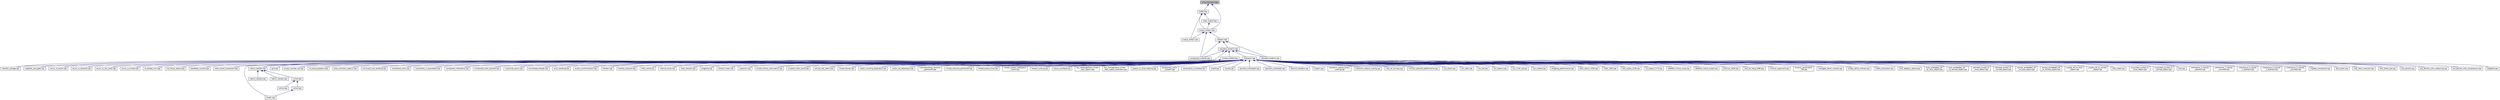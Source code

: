digraph "write_functions.hpp"
{
  edge [fontname="Helvetica",fontsize="10",labelfontname="Helvetica",labelfontsize="10"];
  node [fontname="Helvetica",fontsize="10",shape=record];
  Node83 [label="write_functions.hpp",height=0.2,width=0.4,color="black", fillcolor="grey75", style="filled", fontcolor="black"];
  Node83 -> Node84 [dir="back",color="midnightblue",fontsize="10",style="solid",fontname="Helvetica"];
  Node84 [label="buffer.hpp",height=0.2,width=0.4,color="black", fillcolor="white", style="filled",URL="$da/d1d/buffer_8hpp.html"];
  Node84 -> Node85 [dir="back",color="midnightblue",fontsize="10",style="solid",fontname="Helvetica"];
  Node85 [label="order_output.hpp",height=0.2,width=0.4,color="black", fillcolor="white", style="filled",URL="$da/d4f/order__output_8hpp.html"];
  Node85 -> Node86 [dir="back",color="midnightblue",fontsize="10",style="solid",fontname="Helvetica"];
  Node86 [label="output_stream.hpp",height=0.2,width=0.4,color="black", fillcolor="white", style="filled",URL="$d6/db5/output__stream_8hpp.html"];
  Node86 -> Node87 [dir="back",color="midnightblue",fontsize="10",style="solid",fontname="Helvetica"];
  Node87 [label="ostream.hpp",height=0.2,width=0.4,color="black", fillcolor="white", style="filled",URL="$d1/d38/ostream_8hpp.html"];
  Node87 -> Node88 [dir="back",color="midnightblue",fontsize="10",style="solid",fontname="Helvetica"];
  Node88 [label="standard_streams.hpp",height=0.2,width=0.4,color="black", fillcolor="white", style="filled",URL="$db/d16/standard__streams_8hpp.html"];
  Node88 -> Node89 [dir="back",color="midnightblue",fontsize="10",style="solid",fontname="Helvetica"];
  Node89 [label="iostreams.hpp",height=0.2,width=0.4,color="black", fillcolor="white", style="filled",URL="$de/d22/iostreams_8hpp.html"];
  Node89 -> Node90 [dir="back",color="midnightblue",fontsize="10",style="solid",fontname="Helvetica"];
  Node90 [label="allgather.cpp",height=0.2,width=0.4,color="black", fillcolor="white", style="filled",URL="$d7/d06/allgather_8cpp.html"];
  Node89 -> Node91 [dir="back",color="midnightblue",fontsize="10",style="solid",fontname="Helvetica"];
  Node91 [label="allgather_and_gate.cpp",height=0.2,width=0.4,color="black", fillcolor="white", style="filled",URL="$d1/d56/allgather__and__gate_8cpp.html"];
  Node89 -> Node92 [dir="back",color="midnightblue",fontsize="10",style="solid",fontname="Helvetica"];
  Node92 [label="async_io_action.cpp",height=0.2,width=0.4,color="black", fillcolor="white", style="filled",URL="$d3/df5/async__io__action_8cpp.html"];
  Node89 -> Node93 [dir="back",color="midnightblue",fontsize="10",style="solid",fontname="Helvetica"];
  Node93 [label="async_io_external.cpp",height=0.2,width=0.4,color="black", fillcolor="white", style="filled",URL="$da/d9a/async__io__external_8cpp.html"];
  Node89 -> Node94 [dir="back",color="midnightblue",fontsize="10",style="solid",fontname="Helvetica"];
  Node94 [label="async_io_low_level.cpp",height=0.2,width=0.4,color="black", fillcolor="white", style="filled",URL="$dc/d10/async__io__low__level_8cpp.html"];
  Node89 -> Node95 [dir="back",color="midnightblue",fontsize="10",style="solid",fontname="Helvetica"];
  Node95 [label="async_io_simple.cpp",height=0.2,width=0.4,color="black", fillcolor="white", style="filled",URL="$da/db7/async__io__simple_8cpp.html"];
  Node89 -> Node96 [dir="back",color="midnightblue",fontsize="10",style="solid",fontname="Helvetica"];
  Node96 [label="os_thread_num.cpp",height=0.2,width=0.4,color="black", fillcolor="white", style="filled",URL="$d2/dfb/os__thread__num_8cpp.html"];
  Node89 -> Node97 [dir="back",color="midnightblue",fontsize="10",style="solid",fontname="Helvetica"];
  Node97 [label="rnd_future_reduce.cpp",height=0.2,width=0.4,color="black", fillcolor="white", style="filled",URL="$d1/db5/rnd__future__reduce_8cpp.html"];
  Node89 -> Node98 [dir="back",color="midnightblue",fontsize="10",style="solid",fontname="Helvetica"];
  Node98 [label="heartbeat_console.cpp",height=0.2,width=0.4,color="black", fillcolor="white", style="filled",URL="$da/de8/heartbeat__console_8cpp.html"];
  Node89 -> Node99 [dir="back",color="midnightblue",fontsize="10",style="solid",fontname="Helvetica"];
  Node99 [label="hello_world_component.cpp",height=0.2,width=0.4,color="black", fillcolor="white", style="filled",URL="$d8/daa/hello__world__component_8cpp.html"];
  Node89 -> Node100 [dir="back",color="midnightblue",fontsize="10",style="solid",fontname="Helvetica"];
  Node100 [label="jacobi.cpp",height=0.2,width=0.4,color="black", fillcolor="white", style="filled",URL="$d2/d27/jacobi_8cpp.html"];
  Node89 -> Node101 [dir="back",color="midnightblue",fontsize="10",style="solid",fontname="Helvetica"];
  Node101 [label="stencil_iterator.hpp",height=0.2,width=0.4,color="black", fillcolor="white", style="filled",URL="$dc/d5c/server_2stencil__iterator_8hpp.html"];
  Node101 -> Node102 [dir="back",color="midnightblue",fontsize="10",style="solid",fontname="Helvetica"];
  Node102 [label="solver.hpp",height=0.2,width=0.4,color="black", fillcolor="white", style="filled",URL="$db/d9a/server_2solver_8hpp.html"];
  Node102 -> Node103 [dir="back",color="midnightblue",fontsize="10",style="solid",fontname="Helvetica"];
  Node103 [label="solver.hpp",height=0.2,width=0.4,color="black", fillcolor="white", style="filled",URL="$d2/d1c/solver_8hpp.html"];
  Node103 -> Node100 [dir="back",color="midnightblue",fontsize="10",style="solid",fontname="Helvetica"];
  Node102 -> Node104 [dir="back",color="midnightblue",fontsize="10",style="solid",fontname="Helvetica"];
  Node104 [label="solver.cpp",height=0.2,width=0.4,color="black", fillcolor="white", style="filled",URL="$d6/d94/solver_8cpp.html"];
  Node101 -> Node105 [dir="back",color="midnightblue",fontsize="10",style="solid",fontname="Helvetica"];
  Node105 [label="stencil_iterator.cpp",height=0.2,width=0.4,color="black", fillcolor="white", style="filled",URL="$d6/de1/server_2stencil__iterator_8cpp.html"];
  Node101 -> Node106 [dir="back",color="midnightblue",fontsize="10",style="solid",fontname="Helvetica"];
  Node106 [label="stencil_iterator.cpp",height=0.2,width=0.4,color="black", fillcolor="white", style="filled",URL="$d7/d71/stencil__iterator_8cpp.html"];
  Node89 -> Node107 [dir="back",color="midnightblue",fontsize="10",style="solid",fontname="Helvetica"];
  Node107 [label="grid.cpp",height=0.2,width=0.4,color="black", fillcolor="white", style="filled",URL="$d6/d1b/jacobi__component_2grid_8cpp.html"];
  Node89 -> Node108 [dir="back",color="midnightblue",fontsize="10",style="solid",fontname="Helvetica"];
  Node108 [label="access_counter_set.cpp",height=0.2,width=0.4,color="black", fillcolor="white", style="filled",URL="$dc/d52/access__counter__set_8cpp.html"];
  Node89 -> Node109 [dir="back",color="midnightblue",fontsize="10",style="solid",fontname="Helvetica"];
  Node109 [label="1d_wave_equation.cpp",height=0.2,width=0.4,color="black", fillcolor="white", style="filled",URL="$da/dab/1d__wave__equation_8cpp.html"];
  Node89 -> Node110 [dir="back",color="midnightblue",fontsize="10",style="solid",fontname="Helvetica"];
  Node110 [label="allow_unknown_options.cpp",height=0.2,width=0.4,color="black", fillcolor="white", style="filled",URL="$d9/dc9/allow__unknown__options_8cpp.html"];
  Node89 -> Node111 [dir="back",color="midnightblue",fontsize="10",style="solid",fontname="Helvetica"];
  Node111 [label="command_line_handling.cpp",height=0.2,width=0.4,color="black", fillcolor="white", style="filled",URL="$d4/d05/examples_2quickstart_2command__line__handling_8cpp.html"];
  Node89 -> Node112 [dir="back",color="midnightblue",fontsize="10",style="solid",fontname="Helvetica"];
  Node112 [label="component_ctors.cpp",height=0.2,width=0.4,color="black", fillcolor="white", style="filled",URL="$d3/d2a/component__ctors_8cpp.html"];
  Node89 -> Node113 [dir="back",color="midnightblue",fontsize="10",style="solid",fontname="Helvetica"];
  Node113 [label="component_in_executable.cpp",height=0.2,width=0.4,color="black", fillcolor="white", style="filled",URL="$d8/d4b/component__in__executable_8cpp.html"];
  Node89 -> Node114 [dir="back",color="midnightblue",fontsize="10",style="solid",fontname="Helvetica"];
  Node114 [label="component_inheritance.cpp",height=0.2,width=0.4,color="black", fillcolor="white", style="filled",URL="$d8/d55/component__inheritance_8cpp.html"];
  Node89 -> Node115 [dir="back",color="midnightblue",fontsize="10",style="solid",fontname="Helvetica"];
  Node115 [label="component_with_executor.cpp",height=0.2,width=0.4,color="black", fillcolor="white", style="filled",URL="$d4/d20/component__with__executor_8cpp.html"];
  Node89 -> Node116 [dir="back",color="midnightblue",fontsize="10",style="solid",fontname="Helvetica"];
  Node116 [label="customize_async.cpp",height=0.2,width=0.4,color="black", fillcolor="white", style="filled",URL="$d0/d82/customize__async_8cpp.html"];
  Node89 -> Node117 [dir="back",color="midnightblue",fontsize="10",style="solid",fontname="Helvetica"];
  Node117 [label="enumerate_threads.cpp",height=0.2,width=0.4,color="black", fillcolor="white", style="filled",URL="$d3/dd4/enumerate__threads_8cpp.html"];
  Node89 -> Node118 [dir="back",color="midnightblue",fontsize="10",style="solid",fontname="Helvetica"];
  Node118 [label="error_handling.cpp",height=0.2,width=0.4,color="black", fillcolor="white", style="filled",URL="$d9/d96/error__handling_8cpp.html"];
  Node89 -> Node119 [dir="back",color="midnightblue",fontsize="10",style="solid",fontname="Helvetica"];
  Node119 [label="event_synchronization.cpp",height=0.2,width=0.4,color="black", fillcolor="white", style="filled",URL="$d0/d35/event__synchronization_8cpp.html"];
  Node89 -> Node120 [dir="back",color="midnightblue",fontsize="10",style="solid",fontname="Helvetica"];
  Node120 [label="fractals.cpp",height=0.2,width=0.4,color="black", fillcolor="white", style="filled",URL="$d8/d58/fractals_8cpp.html"];
  Node89 -> Node121 [dir="back",color="midnightblue",fontsize="10",style="solid",fontname="Helvetica"];
  Node121 [label="fractals_executor.cpp",height=0.2,width=0.4,color="black", fillcolor="white", style="filled",URL="$d9/da9/fractals__executor_8cpp.html"];
  Node89 -> Node122 [dir="back",color="midnightblue",fontsize="10",style="solid",fontname="Helvetica"];
  Node122 [label="hello_world.cpp",height=0.2,width=0.4,color="black", fillcolor="white", style="filled",URL="$d0/d67/hello__world_8cpp.html"];
  Node89 -> Node123 [dir="back",color="midnightblue",fontsize="10",style="solid",fontname="Helvetica"];
  Node123 [label="interval_timer.cpp",height=0.2,width=0.4,color="black", fillcolor="white", style="filled",URL="$de/df1/examples_2quickstart_2interval__timer_8cpp.html"];
  Node89 -> Node124 [dir="back",color="midnightblue",fontsize="10",style="solid",fontname="Helvetica"];
  Node124 [label="local_channel.cpp",height=0.2,width=0.4,color="black", fillcolor="white", style="filled",URL="$d0/d3e/local__channel_8cpp.html"];
  Node89 -> Node125 [dir="back",color="midnightblue",fontsize="10",style="solid",fontname="Helvetica"];
  Node125 [label="pingpong.cpp",height=0.2,width=0.4,color="black", fillcolor="white", style="filled",URL="$dd/d4d/pingpong_8cpp.html"];
  Node89 -> Node126 [dir="back",color="midnightblue",fontsize="10",style="solid",fontname="Helvetica"];
  Node126 [label="shared_mutex.cpp",height=0.2,width=0.4,color="black", fillcolor="white", style="filled",URL="$da/d0b/shared__mutex_8cpp.html"];
  Node89 -> Node127 [dir="back",color="midnightblue",fontsize="10",style="solid",fontname="Helvetica"];
  Node127 [label="sierpinski.cpp",height=0.2,width=0.4,color="black", fillcolor="white", style="filled",URL="$d3/d7e/sierpinski_8cpp.html"];
  Node89 -> Node128 [dir="back",color="midnightblue",fontsize="10",style="solid",fontname="Helvetica"];
  Node128 [label="simple_future_continuation.cpp",height=0.2,width=0.4,color="black", fillcolor="white", style="filled",URL="$d8/d3c/simple__future__continuation_8cpp.html"];
  Node89 -> Node129 [dir="back",color="midnightblue",fontsize="10",style="solid",fontname="Helvetica"];
  Node129 [label="simplest_hello_world.cpp",height=0.2,width=0.4,color="black", fillcolor="white", style="filled",URL="$d7/ddc/simplest__hello__world_8cpp.html"];
  Node89 -> Node130 [dir="back",color="midnightblue",fontsize="10",style="solid",fontname="Helvetica"];
  Node130 [label="sort_by_key_demo.cpp",height=0.2,width=0.4,color="black", fillcolor="white", style="filled",URL="$da/d20/sort__by__key__demo_8cpp.html"];
  Node89 -> Node131 [dir="back",color="midnightblue",fontsize="10",style="solid",fontname="Helvetica"];
  Node131 [label="timed_futures.cpp",height=0.2,width=0.4,color="black", fillcolor="white", style="filled",URL="$d6/d8d/timed__futures_8cpp.html"];
  Node89 -> Node132 [dir="back",color="midnightblue",fontsize="10",style="solid",fontname="Helvetica"];
  Node132 [label="vector_counting_dotproduct.cpp",height=0.2,width=0.4,color="black", fillcolor="white", style="filled",URL="$df/de9/vector__counting__dotproduct_8cpp.html"];
  Node89 -> Node133 [dir="back",color="midnightblue",fontsize="10",style="solid",fontname="Helvetica"];
  Node133 [label="vector_zip_dotproduct.cpp",height=0.2,width=0.4,color="black", fillcolor="white", style="filled",URL="$dc/d18/vector__zip__dotproduct_8cpp.html"];
  Node89 -> Node134 [dir="back",color="midnightblue",fontsize="10",style="solid",fontname="Helvetica"];
  Node134 [label="oversubscribing_resource\l_partitioner.cpp",height=0.2,width=0.4,color="black", fillcolor="white", style="filled",URL="$dd/dee/oversubscribing__resource__partitioner_8cpp.html"];
  Node89 -> Node135 [dir="back",color="midnightblue",fontsize="10",style="solid",fontname="Helvetica"];
  Node135 [label="simple_resource_partitioner.cpp",height=0.2,width=0.4,color="black", fillcolor="white", style="filled",URL="$d5/df9/simple__resource__partitioner_8cpp.html"];
  Node89 -> Node136 [dir="back",color="midnightblue",fontsize="10",style="solid",fontname="Helvetica"];
  Node136 [label="thread_aware_timer.cpp",height=0.2,width=0.4,color="black", fillcolor="white", style="filled",URL="$df/d11/examples_2thread__aware__timer_2thread__aware__timer_8cpp.html"];
  Node89 -> Node137 [dir="back",color="midnightblue",fontsize="10",style="solid",fontname="Helvetica"];
  Node137 [label="simple_central_tuplespace\l_client.cpp",height=0.2,width=0.4,color="black", fillcolor="white", style="filled",URL="$d1/d7b/simple__central__tuplespace__client_8cpp.html"];
  Node89 -> Node138 [dir="back",color="midnightblue",fontsize="10",style="solid",fontname="Helvetica"];
  Node138 [label="foreach_scaling.cpp",height=0.2,width=0.4,color="black", fillcolor="white", style="filled",URL="$d4/d94/foreach__scaling_8cpp.html"];
  Node89 -> Node139 [dir="back",color="midnightblue",fontsize="10",style="solid",fontname="Helvetica"];
  Node139 [label="future_overhead.cpp",height=0.2,width=0.4,color="black", fillcolor="white", style="filled",URL="$d3/d79/future__overhead_8cpp.html"];
  Node89 -> Node140 [dir="back",color="midnightblue",fontsize="10",style="solid",fontname="Helvetica"];
  Node140 [label="hpx_heterogeneous_timed\l_task_spawn.cpp",height=0.2,width=0.4,color="black", fillcolor="white", style="filled",URL="$dd/d27/hpx__heterogeneous__timed__task__spawn_8cpp.html"];
  Node89 -> Node141 [dir="back",color="midnightblue",fontsize="10",style="solid",fontname="Helvetica"];
  Node141 [label="hpx_homogeneous_timed\l_task_spawn_executors.cpp",height=0.2,width=0.4,color="black", fillcolor="white", style="filled",URL="$d1/d3b/hpx__homogeneous__timed__task__spawn__executors_8cpp.html"];
  Node89 -> Node142 [dir="back",color="midnightblue",fontsize="10",style="solid",fontname="Helvetica"];
  Node142 [label="parent_vs_child_stealing.cpp",height=0.2,width=0.4,color="black", fillcolor="white", style="filled",URL="$d2/d07/parent__vs__child__stealing_8cpp.html"];
  Node89 -> Node143 [dir="back",color="midnightblue",fontsize="10",style="solid",fontname="Helvetica"];
  Node143 [label="partitioned_vector\l_foreach.cpp",height=0.2,width=0.4,color="black", fillcolor="white", style="filled",URL="$df/d5f/partitioned__vector__foreach_8cpp.html"];
  Node89 -> Node144 [dir="back",color="midnightblue",fontsize="10",style="solid",fontname="Helvetica"];
  Node144 [label="serialization_overhead.cpp",height=0.2,width=0.4,color="black", fillcolor="white", style="filled",URL="$d3/df8/serialization__overhead_8cpp.html"];
  Node89 -> Node145 [dir="back",color="midnightblue",fontsize="10",style="solid",fontname="Helvetica"];
  Node145 [label="sizeof.cpp",height=0.2,width=0.4,color="black", fillcolor="white", style="filled",URL="$d3/d0f/sizeof_8cpp.html"];
  Node89 -> Node146 [dir="back",color="midnightblue",fontsize="10",style="solid",fontname="Helvetica"];
  Node146 [label="skynet.cpp",height=0.2,width=0.4,color="black", fillcolor="white", style="filled",URL="$d0/dc3/skynet_8cpp.html"];
  Node89 -> Node147 [dir="back",color="midnightblue",fontsize="10",style="solid",fontname="Helvetica"];
  Node147 [label="spinlock_overhead1.cpp",height=0.2,width=0.4,color="black", fillcolor="white", style="filled",URL="$d0/d32/spinlock__overhead1_8cpp.html"];
  Node89 -> Node148 [dir="back",color="midnightblue",fontsize="10",style="solid",fontname="Helvetica"];
  Node148 [label="spinlock_overhead2.cpp",height=0.2,width=0.4,color="black", fillcolor="white", style="filled",URL="$de/d55/spinlock__overhead2_8cpp.html"];
  Node89 -> Node149 [dir="back",color="midnightblue",fontsize="10",style="solid",fontname="Helvetica"];
  Node149 [label="stencil3_iterators.cpp",height=0.2,width=0.4,color="black", fillcolor="white", style="filled",URL="$db/d9e/stencil3__iterators_8cpp.html"];
  Node89 -> Node150 [dir="back",color="midnightblue",fontsize="10",style="solid",fontname="Helvetica"];
  Node150 [label="stream.cpp",height=0.2,width=0.4,color="black", fillcolor="white", style="filled",URL="$da/d5f/stream_8cpp.html"];
  Node89 -> Node151 [dir="back",color="midnightblue",fontsize="10",style="solid",fontname="Helvetica"];
  Node151 [label="transform_reduce_binary\l_scaling.cpp",height=0.2,width=0.4,color="black", fillcolor="white", style="filled",URL="$d1/dae/transform__reduce__binary__scaling_8cpp.html"];
  Node89 -> Node152 [dir="back",color="midnightblue",fontsize="10",style="solid",fontname="Helvetica"];
  Node152 [label="transform_reduce_scaling.cpp",height=0.2,width=0.4,color="black", fillcolor="white", style="filled",URL="$db/d2a/transform__reduce__scaling_8cpp.html"];
  Node89 -> Node153 [dir="back",color="midnightblue",fontsize="10",style="solid",fontname="Helvetica"];
  Node153 [label="wait_all_timings.cpp",height=0.2,width=0.4,color="black", fillcolor="white", style="filled",URL="$d5/da1/wait__all__timings_8cpp.html"];
  Node89 -> Node154 [dir="back",color="midnightblue",fontsize="10",style="solid",fontname="Helvetica"];
  Node154 [label="minmax_element_performance.cpp",height=0.2,width=0.4,color="black", fillcolor="white", style="filled",URL="$d9/d93/minmax__element__performance_8cpp.html"];
  Node89 -> Node155 [dir="back",color="midnightblue",fontsize="10",style="solid",fontname="Helvetica"];
  Node155 [label="osu_bcast.cpp",height=0.2,width=0.4,color="black", fillcolor="white", style="filled",URL="$d3/dca/osu__bcast_8cpp.html"];
  Node89 -> Node156 [dir="back",color="midnightblue",fontsize="10",style="solid",fontname="Helvetica"];
  Node156 [label="osu_bibw.cpp",height=0.2,width=0.4,color="black", fillcolor="white", style="filled",URL="$d2/d04/osu__bibw_8cpp.html"];
  Node89 -> Node157 [dir="back",color="midnightblue",fontsize="10",style="solid",fontname="Helvetica"];
  Node157 [label="osu_bw.cpp",height=0.2,width=0.4,color="black", fillcolor="white", style="filled",URL="$d4/d20/osu__bw_8cpp.html"];
  Node89 -> Node158 [dir="back",color="midnightblue",fontsize="10",style="solid",fontname="Helvetica"];
  Node158 [label="osu_latency.cpp",height=0.2,width=0.4,color="black", fillcolor="white", style="filled",URL="$df/d58/osu__latency_8cpp.html"];
  Node89 -> Node159 [dir="back",color="midnightblue",fontsize="10",style="solid",fontname="Helvetica"];
  Node159 [label="osu_multi_lat.cpp",height=0.2,width=0.4,color="black", fillcolor="white", style="filled",URL="$d7/d91/osu__multi__lat_8cpp.html"];
  Node89 -> Node160 [dir="back",color="midnightblue",fontsize="10",style="solid",fontname="Helvetica"];
  Node160 [label="osu_scatter.cpp",height=0.2,width=0.4,color="black", fillcolor="white", style="filled",URL="$d4/d4c/osu__scatter_8cpp.html"];
  Node89 -> Node161 [dir="back",color="midnightblue",fontsize="10",style="solid",fontname="Helvetica"];
  Node161 [label="pingpong_performance.cpp",height=0.2,width=0.4,color="black", fillcolor="white", style="filled",URL="$de/d03/pingpong__performance_8cpp.html"];
  Node89 -> Node162 [dir="back",color="midnightblue",fontsize="10",style="solid",fontname="Helvetica"];
  Node162 [label="plain_action_1330.cpp",height=0.2,width=0.4,color="black", fillcolor="white", style="filled",URL="$d4/def/plain__action__1330_8cpp.html"];
  Node89 -> Node163 [dir="back",color="midnightblue",fontsize="10",style="solid",fontname="Helvetica"];
  Node163 [label="client_1950.cpp",height=0.2,width=0.4,color="black", fillcolor="white", style="filled",URL="$d0/d79/client__1950_8cpp.html"];
  Node89 -> Node164 [dir="back",color="midnightblue",fontsize="10",style="solid",fontname="Helvetica"];
  Node164 [label="lost_output_2236.cpp",height=0.2,width=0.4,color="black", fillcolor="white", style="filled",URL="$db/dd0/lost__output__2236_8cpp.html"];
  Node89 -> Node165 [dir="back",color="midnightblue",fontsize="10",style="solid",fontname="Helvetica"];
  Node165 [label="no_output_1173.cpp",height=0.2,width=0.4,color="black", fillcolor="white", style="filled",URL="$de/d67/no__output__1173_8cpp.html"];
  Node89 -> Node166 [dir="back",color="midnightblue",fontsize="10",style="solid",fontname="Helvetica"];
  Node166 [label="dataflow_future_swap.cpp",height=0.2,width=0.4,color="black", fillcolor="white", style="filled",URL="$dc/d8c/dataflow__future__swap_8cpp.html"];
  Node89 -> Node167 [dir="back",color="midnightblue",fontsize="10",style="solid",fontname="Helvetica"];
  Node167 [label="dataflow_future_swap2.cpp",height=0.2,width=0.4,color="black", fillcolor="white", style="filled",URL="$d1/db3/dataflow__future__swap2_8cpp.html"];
  Node89 -> Node168 [dir="back",color="midnightblue",fontsize="10",style="solid",fontname="Helvetica"];
  Node168 [label="promise_1620.cpp",height=0.2,width=0.4,color="black", fillcolor="white", style="filled",URL="$d2/d67/promise__1620_8cpp.html"];
  Node89 -> Node169 [dir="back",color="midnightblue",fontsize="10",style="solid",fontname="Helvetica"];
  Node169 [label="wait_all_hang_1946.cpp",height=0.2,width=0.4,color="black", fillcolor="white", style="filled",URL="$d5/d69/wait__all__hang__1946_8cpp.html"];
  Node89 -> Node170 [dir="back",color="midnightblue",fontsize="10",style="solid",fontname="Helvetica"];
  Node170 [label="function_argument.cpp",height=0.2,width=0.4,color="black", fillcolor="white", style="filled",URL="$db/da3/function__argument_8cpp.html"];
  Node89 -> Node171 [dir="back",color="midnightblue",fontsize="10",style="solid",fontname="Helvetica"];
  Node171 [label="function_serialization\l_728.cpp",height=0.2,width=0.4,color="black", fillcolor="white", style="filled",URL="$d8/db1/function__serialization__728_8cpp.html"];
  Node89 -> Node172 [dir="back",color="midnightblue",fontsize="10",style="solid",fontname="Helvetica"];
  Node172 [label="managed_refcnt_checker.cpp",height=0.2,width=0.4,color="black", fillcolor="white", style="filled",URL="$d7/d11/server_2managed__refcnt__checker_8cpp.html"];
  Node89 -> Node173 [dir="back",color="midnightblue",fontsize="10",style="solid",fontname="Helvetica"];
  Node173 [label="simple_refcnt_checker.cpp",height=0.2,width=0.4,color="black", fillcolor="white", style="filled",URL="$d7/d14/server_2simple__refcnt__checker_8cpp.html"];
  Node89 -> Node174 [dir="back",color="midnightblue",fontsize="10",style="solid",fontname="Helvetica"];
  Node174 [label="credit_exhaustion.cpp",height=0.2,width=0.4,color="black", fillcolor="white", style="filled",URL="$d6/d80/credit__exhaustion_8cpp.html"];
  Node89 -> Node175 [dir="back",color="midnightblue",fontsize="10",style="solid",fontname="Helvetica"];
  Node175 [label="local_address_rebind.cpp",height=0.2,width=0.4,color="black", fillcolor="white", style="filled",URL="$d1/d4f/local__address__rebind_8cpp.html"];
  Node89 -> Node176 [dir="back",color="midnightblue",fontsize="10",style="solid",fontname="Helvetica"];
  Node176 [label="local_embedded_ref\l_to_local_object.cpp",height=0.2,width=0.4,color="black", fillcolor="white", style="filled",URL="$d6/d54/local__embedded__ref__to__local__object_8cpp.html"];
  Node89 -> Node177 [dir="back",color="midnightblue",fontsize="10",style="solid",fontname="Helvetica"];
  Node177 [label="local_embedded_ref\l_to_remote_object.cpp",height=0.2,width=0.4,color="black", fillcolor="white", style="filled",URL="$d6/d34/local__embedded__ref__to__remote__object_8cpp.html"];
  Node89 -> Node178 [dir="back",color="midnightblue",fontsize="10",style="solid",fontname="Helvetica"];
  Node178 [label="refcnted_symbol_to\l_local_object.cpp",height=0.2,width=0.4,color="black", fillcolor="white", style="filled",URL="$d9/deb/refcnted__symbol__to__local__object_8cpp.html"];
  Node89 -> Node179 [dir="back",color="midnightblue",fontsize="10",style="solid",fontname="Helvetica"];
  Node179 [label="refcnted_symbol_to\l_remote_object.cpp",height=0.2,width=0.4,color="black", fillcolor="white", style="filled",URL="$dd/d20/refcnted__symbol__to__remote__object_8cpp.html"];
  Node89 -> Node180 [dir="back",color="midnightblue",fontsize="10",style="solid",fontname="Helvetica"];
  Node180 [label="remote_embedded_ref\l_to_local_object.cpp",height=0.2,width=0.4,color="black", fillcolor="white", style="filled",URL="$d4/ded/remote__embedded__ref__to__local__object_8cpp.html"];
  Node89 -> Node181 [dir="back",color="midnightblue",fontsize="10",style="solid",fontname="Helvetica"];
  Node181 [label="remote_embedded_ref\l_to_remote_object.cpp",height=0.2,width=0.4,color="black", fillcolor="white", style="filled",URL="$dc/dca/remote__embedded__ref__to__remote__object_8cpp.html"];
  Node89 -> Node182 [dir="back",color="midnightblue",fontsize="10",style="solid",fontname="Helvetica"];
  Node182 [label="scoped_ref_to_local\l_object.cpp",height=0.2,width=0.4,color="black", fillcolor="white", style="filled",URL="$d6/da4/scoped__ref__to__local__object_8cpp.html"];
  Node89 -> Node183 [dir="back",color="midnightblue",fontsize="10",style="solid",fontname="Helvetica"];
  Node183 [label="scoped_ref_to_remote\l_object.cpp",height=0.2,width=0.4,color="black", fillcolor="white", style="filled",URL="$de/d85/scoped__ref__to__remote__object_8cpp.html"];
  Node89 -> Node184 [dir="back",color="midnightblue",fontsize="10",style="solid",fontname="Helvetica"];
  Node184 [label="split_credit.cpp",height=0.2,width=0.4,color="black", fillcolor="white", style="filled",URL="$dc/d1c/split__credit_8cpp.html"];
  Node89 -> Node185 [dir="back",color="midnightblue",fontsize="10",style="solid",fontname="Helvetica"];
  Node185 [label="uncounted_symbol_to\l_local_object.cpp",height=0.2,width=0.4,color="black", fillcolor="white", style="filled",URL="$de/d5f/uncounted__symbol__to__local__object_8cpp.html"];
  Node89 -> Node186 [dir="back",color="midnightblue",fontsize="10",style="solid",fontname="Helvetica"];
  Node186 [label="uncounted_symbol_to\l_remote_object.cpp",height=0.2,width=0.4,color="black", fillcolor="white", style="filled",URL="$d5/d86/uncounted__symbol__to__remote__object_8cpp.html"];
  Node89 -> Node187 [dir="back",color="midnightblue",fontsize="10",style="solid",fontname="Helvetica"];
  Node187 [label="test.cpp",height=0.2,width=0.4,color="black", fillcolor="white", style="filled",URL="$df/dac/test_8cpp.html"];
  Node89 -> Node188 [dir="back",color="midnightblue",fontsize="10",style="solid",fontname="Helvetica"];
  Node188 [label="inheritance_2_classes\l_abstract.cpp",height=0.2,width=0.4,color="black", fillcolor="white", style="filled",URL="$dd/d8e/inheritance__2__classes__abstract_8cpp.html"];
  Node89 -> Node189 [dir="back",color="midnightblue",fontsize="10",style="solid",fontname="Helvetica"];
  Node189 [label="inheritance_2_classes\l_concrete.cpp",height=0.2,width=0.4,color="black", fillcolor="white", style="filled",URL="$d8/dc5/inheritance__2__classes__concrete_8cpp.html"];
  Node89 -> Node190 [dir="back",color="midnightblue",fontsize="10",style="solid",fontname="Helvetica"];
  Node190 [label="inheritance_3_classes\l_1_abstract.cpp",height=0.2,width=0.4,color="black", fillcolor="white", style="filled",URL="$dc/dfb/inheritance__3__classes__1__abstract_8cpp.html"];
  Node89 -> Node191 [dir="back",color="midnightblue",fontsize="10",style="solid",fontname="Helvetica"];
  Node191 [label="inheritance_3_classes\l_2_abstract.cpp",height=0.2,width=0.4,color="black", fillcolor="white", style="filled",URL="$dd/d34/inheritance__3__classes__2__abstract_8cpp.html"];
  Node89 -> Node192 [dir="back",color="midnightblue",fontsize="10",style="solid",fontname="Helvetica"];
  Node192 [label="inheritance_3_classes\l_concrete.cpp",height=0.2,width=0.4,color="black", fillcolor="white", style="filled",URL="$de/d09/inheritance__3__classes__concrete_8cpp.html"];
  Node89 -> Node193 [dir="back",color="midnightblue",fontsize="10",style="solid",fontname="Helvetica"];
  Node193 [label="migrate_component.cpp",height=0.2,width=0.4,color="black", fillcolor="white", style="filled",URL="$dc/d78/migrate__component_8cpp.html"];
  Node89 -> Node194 [dir="back",color="midnightblue",fontsize="10",style="solid",fontname="Helvetica"];
  Node194 [label="task_block.cpp",height=0.2,width=0.4,color="black", fillcolor="white", style="filled",URL="$d8/d7d/task__block_8cpp.html"];
  Node89 -> Node195 [dir="back",color="midnightblue",fontsize="10",style="solid",fontname="Helvetica"];
  Node195 [label="task_block_executor.cpp",height=0.2,width=0.4,color="black", fillcolor="white", style="filled",URL="$d7/df6/task__block__executor_8cpp.html"];
  Node89 -> Node196 [dir="back",color="midnightblue",fontsize="10",style="solid",fontname="Helvetica"];
  Node196 [label="task_block_par.cpp",height=0.2,width=0.4,color="black", fillcolor="white", style="filled",URL="$d9/df1/task__block__par_8cpp.html"];
  Node89 -> Node197 [dir="back",color="midnightblue",fontsize="10",style="solid",fontname="Helvetica"];
  Node197 [label="put_parcels.cpp",height=0.2,width=0.4,color="black", fillcolor="white", style="filled",URL="$df/d23/put__parcels_8cpp.html"];
  Node89 -> Node198 [dir="back",color="midnightblue",fontsize="10",style="solid",fontname="Helvetica"];
  Node198 [label="put_parcels_with_coalescing.cpp",height=0.2,width=0.4,color="black", fillcolor="white", style="filled",URL="$d6/dca/put__parcels__with__coalescing_8cpp.html"];
  Node89 -> Node199 [dir="back",color="midnightblue",fontsize="10",style="solid",fontname="Helvetica"];
  Node199 [label="put_parcels_with_compression.cpp",height=0.2,width=0.4,color="black", fillcolor="white", style="filled",URL="$df/d62/put__parcels__with__compression_8cpp.html"];
  Node88 -> Node200 [dir="back",color="midnightblue",fontsize="10",style="solid",fontname="Helvetica"];
  Node200 [label="component_module.cpp",height=0.2,width=0.4,color="black", fillcolor="white", style="filled",URL="$da/d41/iostreams_2component__module_8cpp.html"];
  Node88 -> Node201 [dir="back",color="midnightblue",fontsize="10",style="solid",fontname="Helvetica"];
  Node201 [label="standard_streams.cpp",height=0.2,width=0.4,color="black", fillcolor="white", style="filled",URL="$da/d60/standard__streams_8cpp.html"];
  Node88 -> Node202 [dir="back",color="midnightblue",fontsize="10",style="solid",fontname="Helvetica"];
  Node202 [label="network_storage.cpp",height=0.2,width=0.4,color="black", fillcolor="white", style="filled",URL="$db/daa/network__storage_8cpp.html"];
  Node88 -> Node203 [dir="back",color="midnightblue",fontsize="10",style="solid",fontname="Helvetica"];
  Node203 [label="simple_profiler.hpp",height=0.2,width=0.4,color="black", fillcolor="white", style="filled",URL="$d8/d02/simple__profiler_8hpp.html"];
  Node203 -> Node202 [dir="back",color="midnightblue",fontsize="10",style="solid",fontname="Helvetica"];
  Node87 -> Node200 [dir="back",color="midnightblue",fontsize="10",style="solid",fontname="Helvetica"];
  Node87 -> Node201 [dir="back",color="midnightblue",fontsize="10",style="solid",fontname="Helvetica"];
  Node86 -> Node200 [dir="back",color="midnightblue",fontsize="10",style="solid",fontname="Helvetica"];
  Node86 -> Node204 [dir="back",color="midnightblue",fontsize="10",style="solid",fontname="Helvetica"];
  Node204 [label="output_stream.cpp",height=0.2,width=0.4,color="black", fillcolor="white", style="filled",URL="$d9/d9b/output__stream_8cpp.html"];
  Node84 -> Node86 [dir="back",color="midnightblue",fontsize="10",style="solid",fontname="Helvetica"];
  Node84 -> Node204 [dir="back",color="midnightblue",fontsize="10",style="solid",fontname="Helvetica"];
  Node83 -> Node86 [dir="back",color="midnightblue",fontsize="10",style="solid",fontname="Helvetica"];
}

